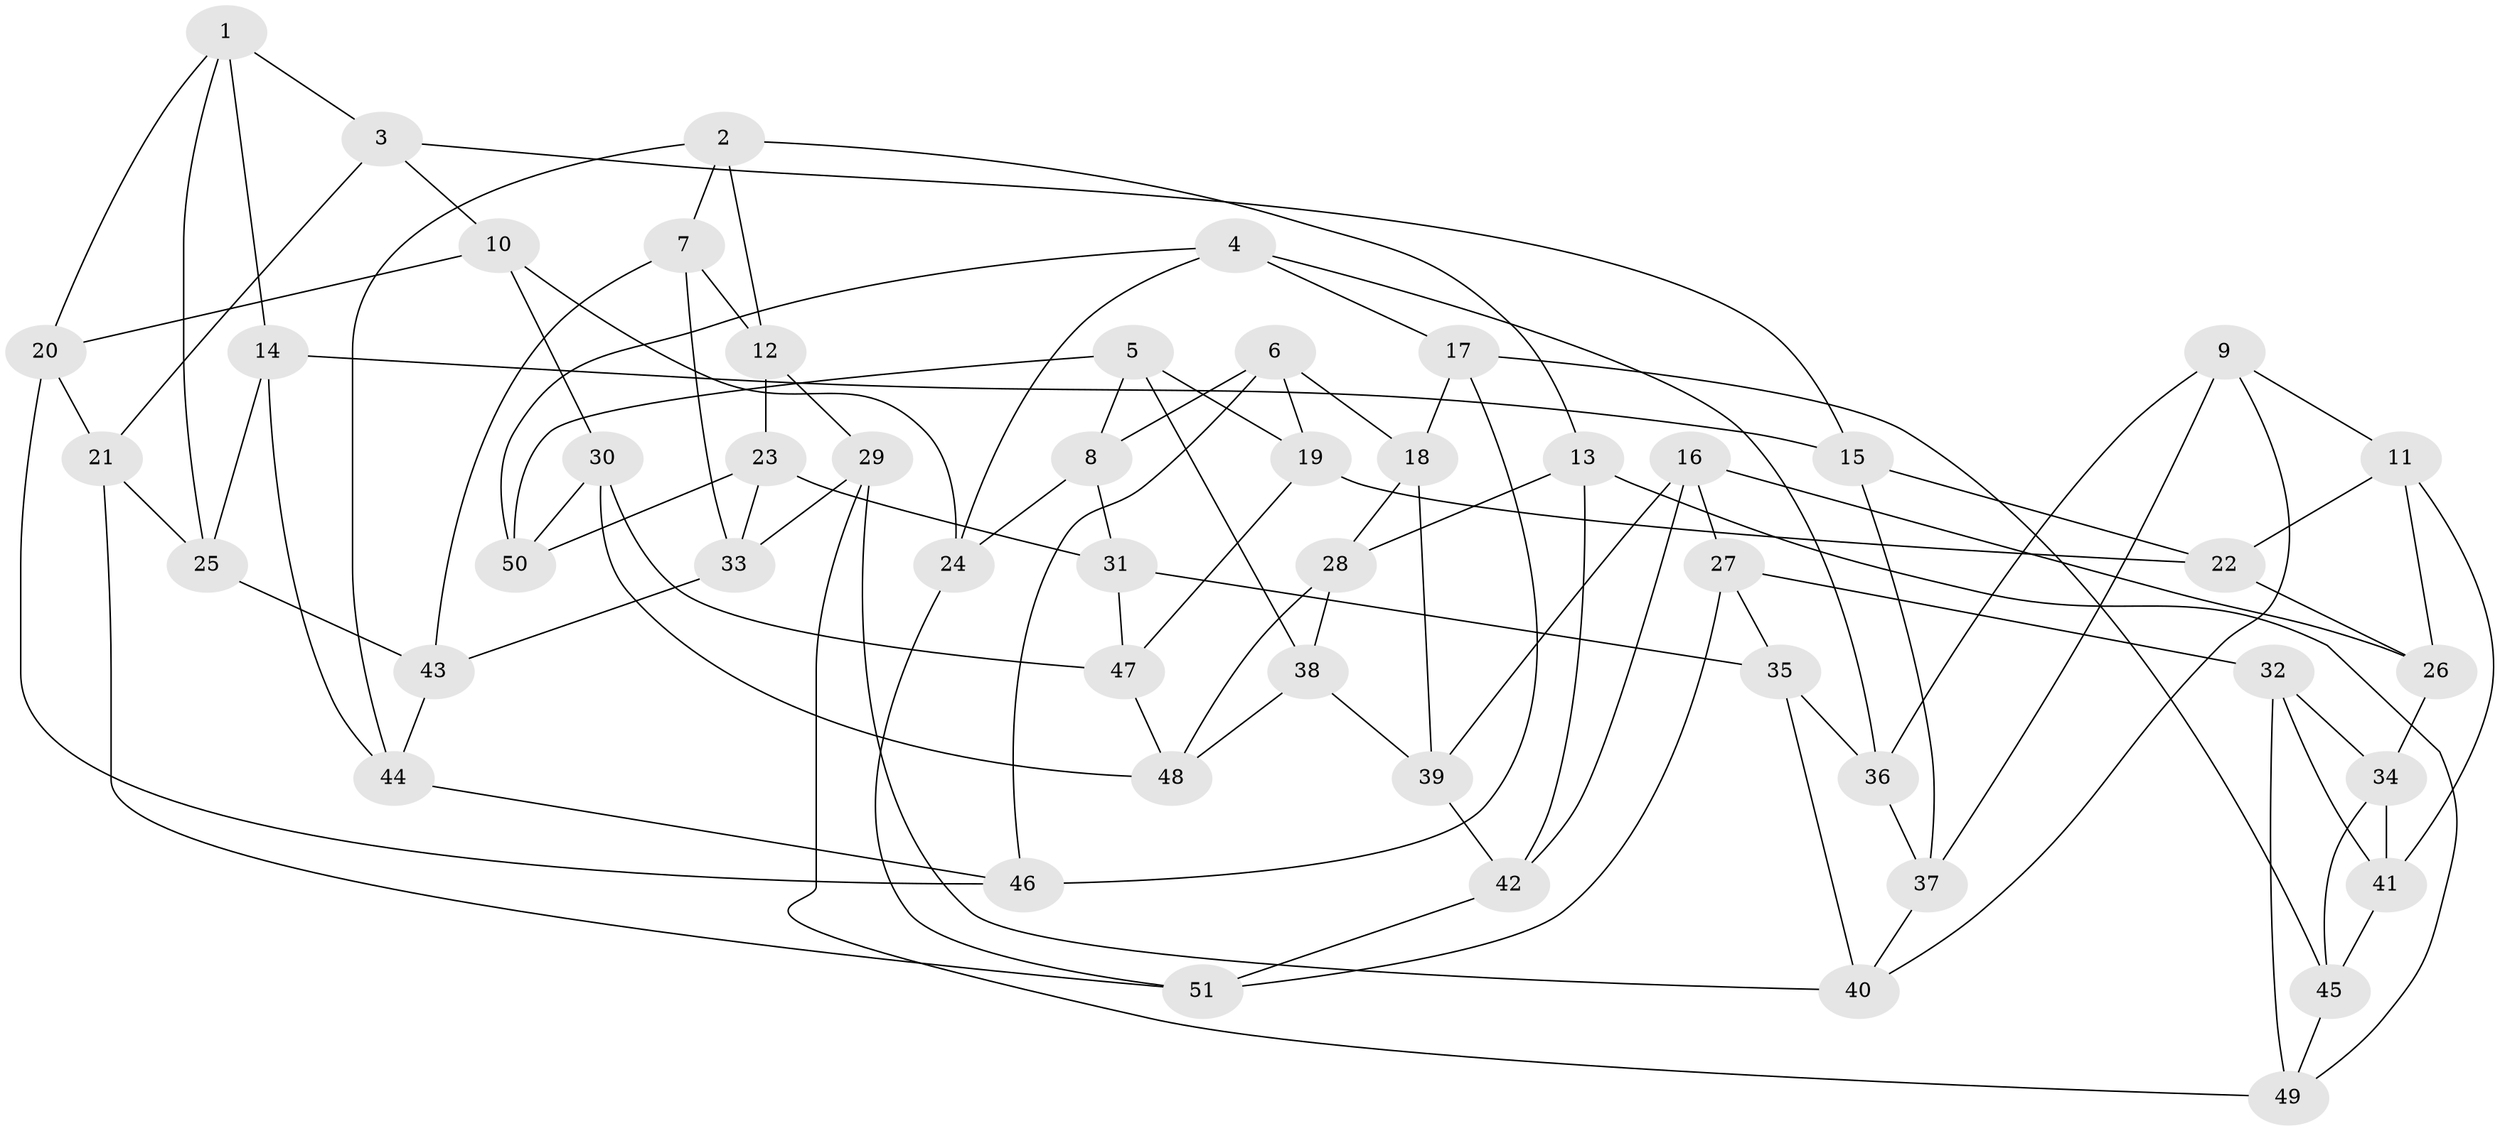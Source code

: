 // coarse degree distribution, {5: 0.29411764705882354, 6: 0.23529411764705882, 3: 0.058823529411764705, 4: 0.23529411764705882, 2: 0.11764705882352941, 8: 0.058823529411764705}
// Generated by graph-tools (version 1.1) at 2025/38/03/04/25 23:38:19]
// undirected, 51 vertices, 102 edges
graph export_dot {
  node [color=gray90,style=filled];
  1;
  2;
  3;
  4;
  5;
  6;
  7;
  8;
  9;
  10;
  11;
  12;
  13;
  14;
  15;
  16;
  17;
  18;
  19;
  20;
  21;
  22;
  23;
  24;
  25;
  26;
  27;
  28;
  29;
  30;
  31;
  32;
  33;
  34;
  35;
  36;
  37;
  38;
  39;
  40;
  41;
  42;
  43;
  44;
  45;
  46;
  47;
  48;
  49;
  50;
  51;
  1 -- 20;
  1 -- 25;
  1 -- 14;
  1 -- 3;
  2 -- 13;
  2 -- 7;
  2 -- 12;
  2 -- 44;
  3 -- 10;
  3 -- 15;
  3 -- 21;
  4 -- 36;
  4 -- 17;
  4 -- 50;
  4 -- 24;
  5 -- 19;
  5 -- 8;
  5 -- 38;
  5 -- 50;
  6 -- 46;
  6 -- 19;
  6 -- 8;
  6 -- 18;
  7 -- 12;
  7 -- 43;
  7 -- 33;
  8 -- 31;
  8 -- 24;
  9 -- 37;
  9 -- 36;
  9 -- 11;
  9 -- 40;
  10 -- 30;
  10 -- 24;
  10 -- 20;
  11 -- 41;
  11 -- 26;
  11 -- 22;
  12 -- 29;
  12 -- 23;
  13 -- 42;
  13 -- 49;
  13 -- 28;
  14 -- 15;
  14 -- 25;
  14 -- 44;
  15 -- 37;
  15 -- 22;
  16 -- 26;
  16 -- 42;
  16 -- 27;
  16 -- 39;
  17 -- 46;
  17 -- 18;
  17 -- 45;
  18 -- 28;
  18 -- 39;
  19 -- 47;
  19 -- 22;
  20 -- 46;
  20 -- 21;
  21 -- 25;
  21 -- 51;
  22 -- 26;
  23 -- 33;
  23 -- 31;
  23 -- 50;
  24 -- 51;
  25 -- 43;
  26 -- 34;
  27 -- 32;
  27 -- 35;
  27 -- 51;
  28 -- 38;
  28 -- 48;
  29 -- 33;
  29 -- 49;
  29 -- 40;
  30 -- 47;
  30 -- 50;
  30 -- 48;
  31 -- 35;
  31 -- 47;
  32 -- 34;
  32 -- 41;
  32 -- 49;
  33 -- 43;
  34 -- 45;
  34 -- 41;
  35 -- 40;
  35 -- 36;
  36 -- 37;
  37 -- 40;
  38 -- 39;
  38 -- 48;
  39 -- 42;
  41 -- 45;
  42 -- 51;
  43 -- 44;
  44 -- 46;
  45 -- 49;
  47 -- 48;
}

